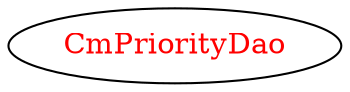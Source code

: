 digraph dependencyGraph {
 concentrate=true;
 ranksep="2.0";
 rankdir="LR"; 
 splines="ortho";
"CmPriorityDao" [fontcolor="red"];
}